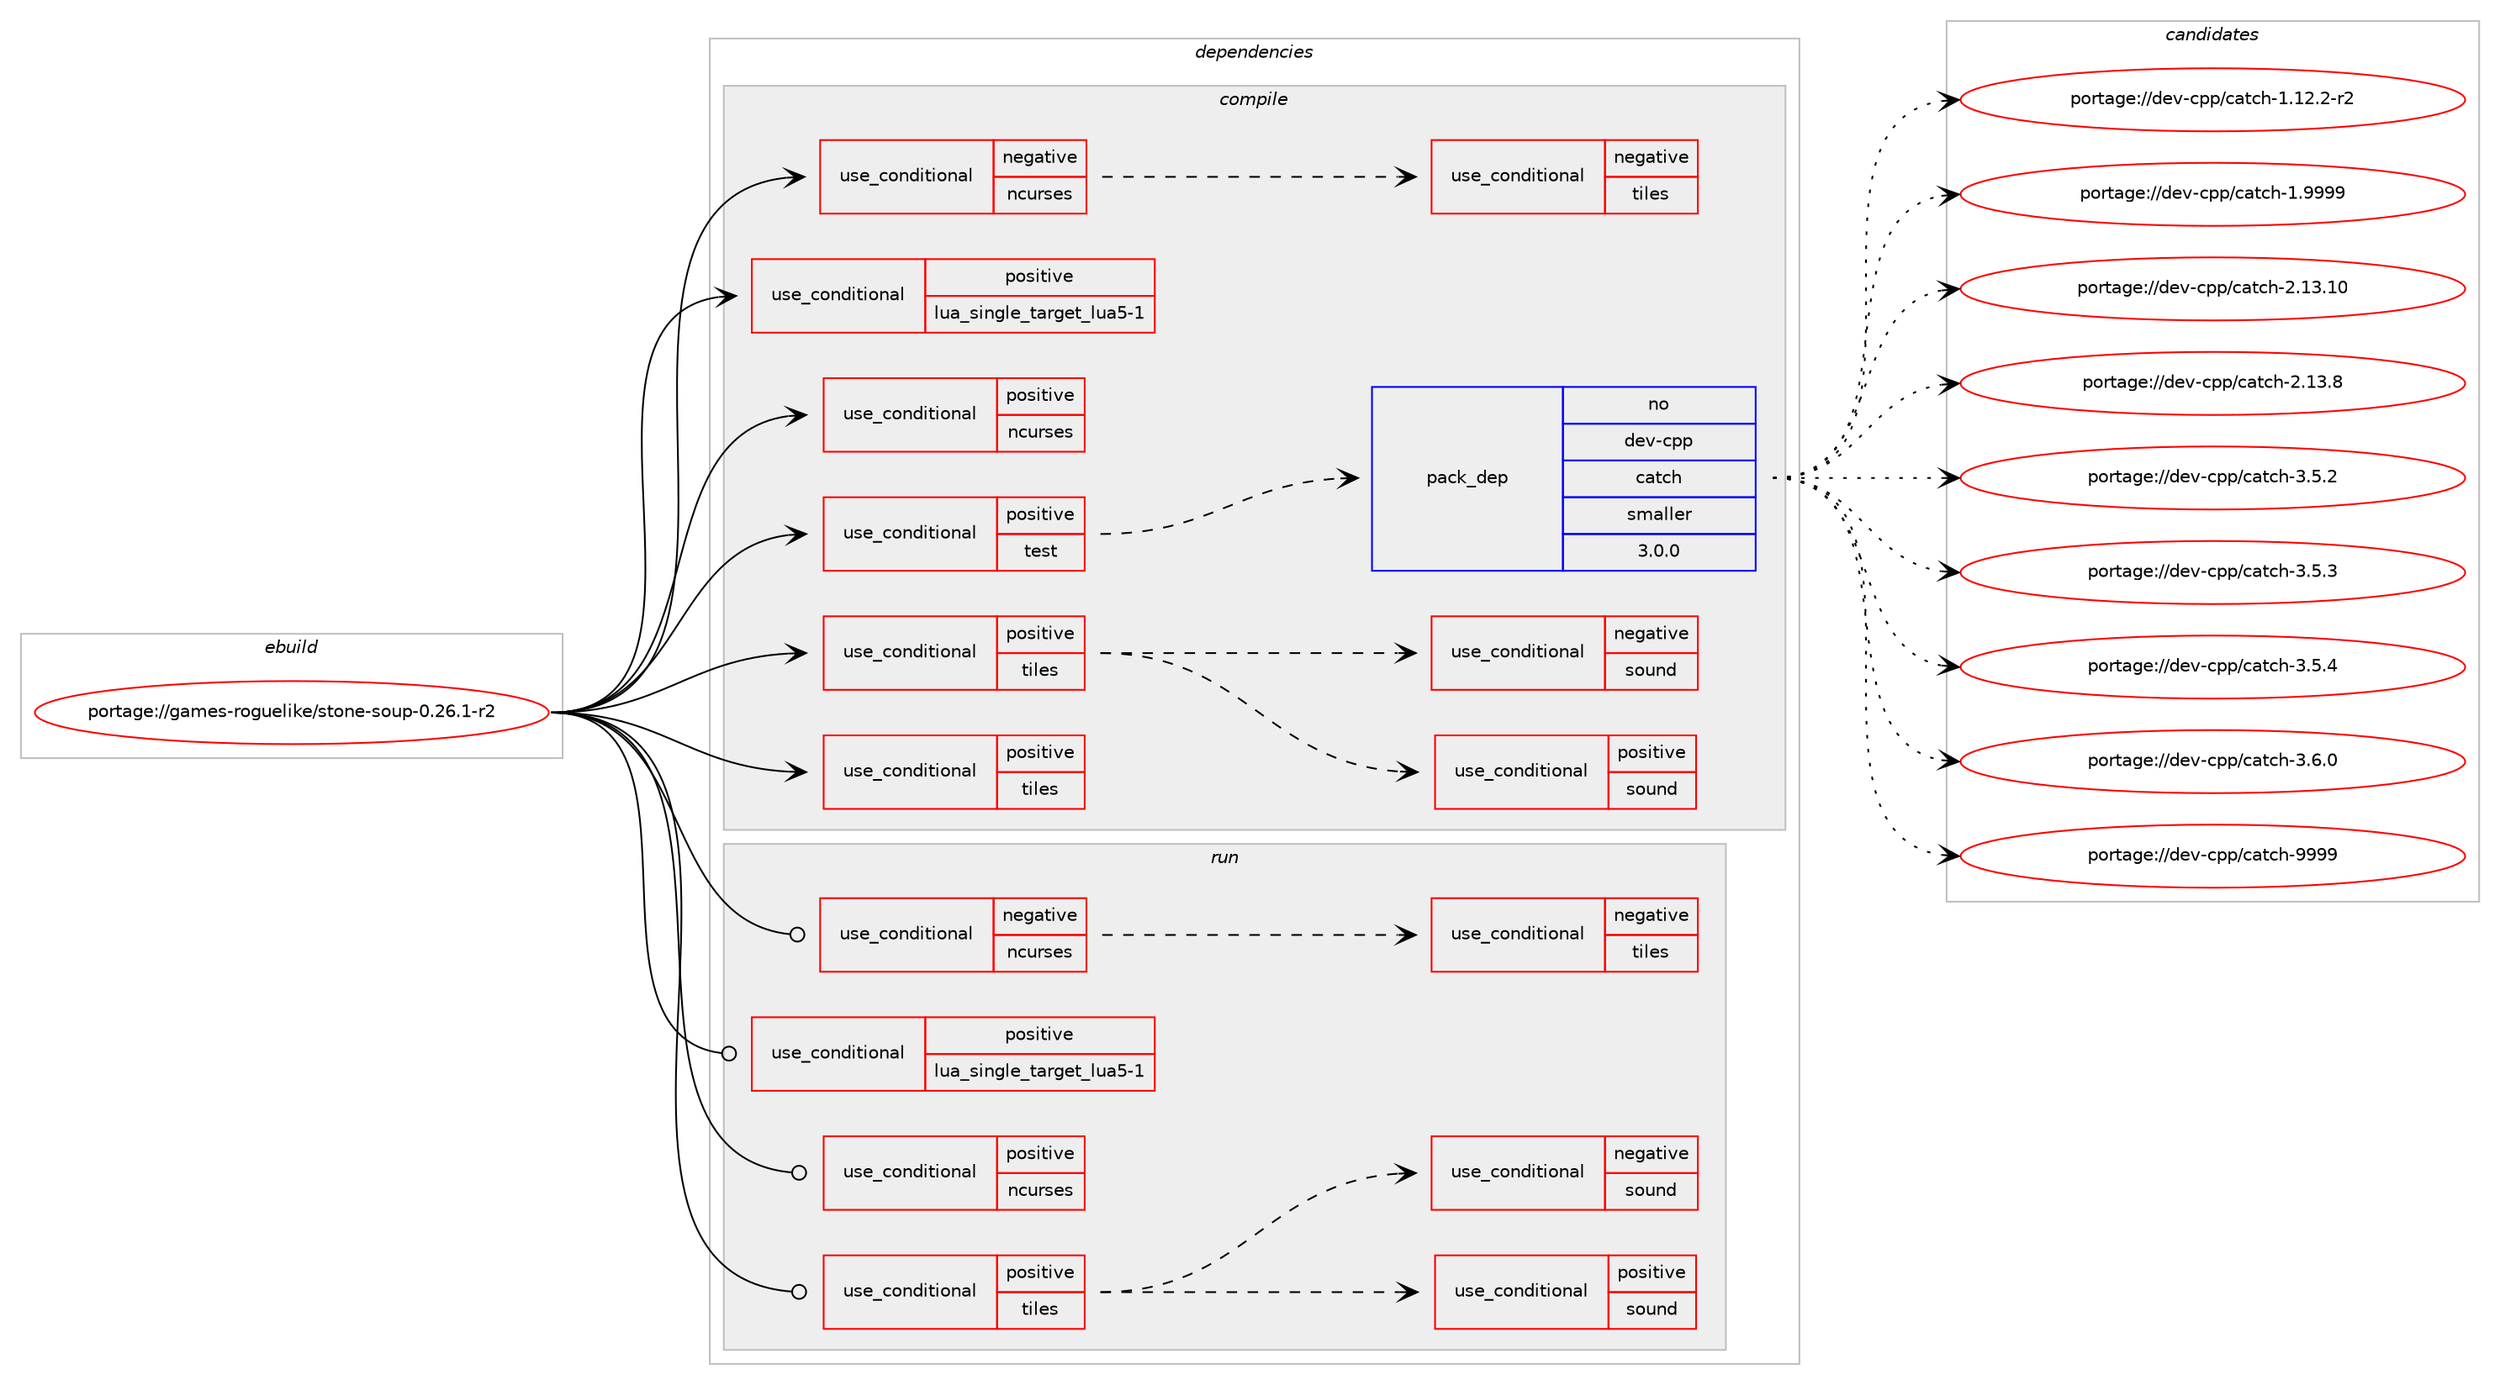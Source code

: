 digraph prolog {

# *************
# Graph options
# *************

newrank=true;
concentrate=true;
compound=true;
graph [rankdir=LR,fontname=Helvetica,fontsize=10,ranksep=1.5];#, ranksep=2.5, nodesep=0.2];
edge  [arrowhead=vee];
node  [fontname=Helvetica,fontsize=10];

# **********
# The ebuild
# **********

subgraph cluster_leftcol {
color=gray;
rank=same;
label=<<i>ebuild</i>>;
id [label="portage://games-roguelike/stone-soup-0.26.1-r2", color=red, width=4, href="../games-roguelike/stone-soup-0.26.1-r2.svg"];
}

# ****************
# The dependencies
# ****************

subgraph cluster_midcol {
color=gray;
label=<<i>dependencies</i>>;
subgraph cluster_compile {
fillcolor="#eeeeee";
style=filled;
label=<<i>compile</i>>;
subgraph cond62873 {
dependency116254 [label=<<TABLE BORDER="0" CELLBORDER="1" CELLSPACING="0" CELLPADDING="4"><TR><TD ROWSPAN="3" CELLPADDING="10">use_conditional</TD></TR><TR><TD>negative</TD></TR><TR><TD>ncurses</TD></TR></TABLE>>, shape=none, color=red];
subgraph cond62874 {
dependency116255 [label=<<TABLE BORDER="0" CELLBORDER="1" CELLSPACING="0" CELLPADDING="4"><TR><TD ROWSPAN="3" CELLPADDING="10">use_conditional</TD></TR><TR><TD>negative</TD></TR><TR><TD>tiles</TD></TR></TABLE>>, shape=none, color=red];
# *** BEGIN UNKNOWN DEPENDENCY TYPE (TODO) ***
# dependency116255 -> package_dependency(portage://games-roguelike/stone-soup-0.26.1-r2,install,no,sys-libs,ncurses,none,[,,],[slot(0)],[])
# *** END UNKNOWN DEPENDENCY TYPE (TODO) ***

}
dependency116254:e -> dependency116255:w [weight=20,style="dashed",arrowhead="vee"];
}
id:e -> dependency116254:w [weight=20,style="solid",arrowhead="vee"];
subgraph cond62875 {
dependency116256 [label=<<TABLE BORDER="0" CELLBORDER="1" CELLSPACING="0" CELLPADDING="4"><TR><TD ROWSPAN="3" CELLPADDING="10">use_conditional</TD></TR><TR><TD>positive</TD></TR><TR><TD>lua_single_target_lua5-1</TD></TR></TABLE>>, shape=none, color=red];
# *** BEGIN UNKNOWN DEPENDENCY TYPE (TODO) ***
# dependency116256 -> package_dependency(portage://games-roguelike/stone-soup-0.26.1-r2,install,no,dev-lang,lua,none,[,,],[slot(5.1)],[use(enable(deprecated),none)])
# *** END UNKNOWN DEPENDENCY TYPE (TODO) ***

}
id:e -> dependency116256:w [weight=20,style="solid",arrowhead="vee"];
subgraph cond62876 {
dependency116257 [label=<<TABLE BORDER="0" CELLBORDER="1" CELLSPACING="0" CELLPADDING="4"><TR><TD ROWSPAN="3" CELLPADDING="10">use_conditional</TD></TR><TR><TD>positive</TD></TR><TR><TD>ncurses</TD></TR></TABLE>>, shape=none, color=red];
# *** BEGIN UNKNOWN DEPENDENCY TYPE (TODO) ***
# dependency116257 -> package_dependency(portage://games-roguelike/stone-soup-0.26.1-r2,install,no,sys-libs,ncurses,none,[,,],[slot(0)],[])
# *** END UNKNOWN DEPENDENCY TYPE (TODO) ***

}
id:e -> dependency116257:w [weight=20,style="solid",arrowhead="vee"];
subgraph cond62877 {
dependency116258 [label=<<TABLE BORDER="0" CELLBORDER="1" CELLSPACING="0" CELLPADDING="4"><TR><TD ROWSPAN="3" CELLPADDING="10">use_conditional</TD></TR><TR><TD>positive</TD></TR><TR><TD>test</TD></TR></TABLE>>, shape=none, color=red];
subgraph pack51880 {
dependency116259 [label=<<TABLE BORDER="0" CELLBORDER="1" CELLSPACING="0" CELLPADDING="4" WIDTH="220"><TR><TD ROWSPAN="6" CELLPADDING="30">pack_dep</TD></TR><TR><TD WIDTH="110">no</TD></TR><TR><TD>dev-cpp</TD></TR><TR><TD>catch</TD></TR><TR><TD>smaller</TD></TR><TR><TD>3.0.0</TD></TR></TABLE>>, shape=none, color=blue];
}
dependency116258:e -> dependency116259:w [weight=20,style="dashed",arrowhead="vee"];
}
id:e -> dependency116258:w [weight=20,style="solid",arrowhead="vee"];
subgraph cond62878 {
dependency116260 [label=<<TABLE BORDER="0" CELLBORDER="1" CELLSPACING="0" CELLPADDING="4"><TR><TD ROWSPAN="3" CELLPADDING="10">use_conditional</TD></TR><TR><TD>positive</TD></TR><TR><TD>tiles</TD></TR></TABLE>>, shape=none, color=red];
# *** BEGIN UNKNOWN DEPENDENCY TYPE (TODO) ***
# dependency116260 -> package_dependency(portage://games-roguelike/stone-soup-0.26.1-r2,install,no,media-fonts,dejavu,none,[,,],[],[])
# *** END UNKNOWN DEPENDENCY TYPE (TODO) ***

# *** BEGIN UNKNOWN DEPENDENCY TYPE (TODO) ***
# dependency116260 -> package_dependency(portage://games-roguelike/stone-soup-0.26.1-r2,install,no,media-libs,freetype,none,[,,],[slot(2)],[])
# *** END UNKNOWN DEPENDENCY TYPE (TODO) ***

# *** BEGIN UNKNOWN DEPENDENCY TYPE (TODO) ***
# dependency116260 -> package_dependency(portage://games-roguelike/stone-soup-0.26.1-r2,install,no,media-libs,libpng,none,[,,],[slot(0)],[])
# *** END UNKNOWN DEPENDENCY TYPE (TODO) ***

subgraph cond62879 {
dependency116261 [label=<<TABLE BORDER="0" CELLBORDER="1" CELLSPACING="0" CELLPADDING="4"><TR><TD ROWSPAN="3" CELLPADDING="10">use_conditional</TD></TR><TR><TD>positive</TD></TR><TR><TD>sound</TD></TR></TABLE>>, shape=none, color=red];
# *** BEGIN UNKNOWN DEPENDENCY TYPE (TODO) ***
# dependency116261 -> package_dependency(portage://games-roguelike/stone-soup-0.26.1-r2,install,no,media-libs,libsdl2,none,[,,],[],[use(enable(X),none),use(enable(opengl),none),use(enable(sound),none),use(enable(video),none)])
# *** END UNKNOWN DEPENDENCY TYPE (TODO) ***

# *** BEGIN UNKNOWN DEPENDENCY TYPE (TODO) ***
# dependency116261 -> package_dependency(portage://games-roguelike/stone-soup-0.26.1-r2,install,no,media-libs,sdl2-mixer,none,[,,],[],[])
# *** END UNKNOWN DEPENDENCY TYPE (TODO) ***

}
dependency116260:e -> dependency116261:w [weight=20,style="dashed",arrowhead="vee"];
subgraph cond62880 {
dependency116262 [label=<<TABLE BORDER="0" CELLBORDER="1" CELLSPACING="0" CELLPADDING="4"><TR><TD ROWSPAN="3" CELLPADDING="10">use_conditional</TD></TR><TR><TD>negative</TD></TR><TR><TD>sound</TD></TR></TABLE>>, shape=none, color=red];
# *** BEGIN UNKNOWN DEPENDENCY TYPE (TODO) ***
# dependency116262 -> package_dependency(portage://games-roguelike/stone-soup-0.26.1-r2,install,no,media-libs,libsdl2,none,[,,],[],[use(enable(X),none),use(enable(opengl),none),use(enable(video),none)])
# *** END UNKNOWN DEPENDENCY TYPE (TODO) ***

}
dependency116260:e -> dependency116262:w [weight=20,style="dashed",arrowhead="vee"];
# *** BEGIN UNKNOWN DEPENDENCY TYPE (TODO) ***
# dependency116260 -> package_dependency(portage://games-roguelike/stone-soup-0.26.1-r2,install,no,media-libs,sdl2-image,none,[,,],[],[use(enable(png),none)])
# *** END UNKNOWN DEPENDENCY TYPE (TODO) ***

# *** BEGIN UNKNOWN DEPENDENCY TYPE (TODO) ***
# dependency116260 -> package_dependency(portage://games-roguelike/stone-soup-0.26.1-r2,install,no,virtual,glu,none,[,,],[],[])
# *** END UNKNOWN DEPENDENCY TYPE (TODO) ***

# *** BEGIN UNKNOWN DEPENDENCY TYPE (TODO) ***
# dependency116260 -> package_dependency(portage://games-roguelike/stone-soup-0.26.1-r2,install,no,virtual,opengl,none,[,,],[],[])
# *** END UNKNOWN DEPENDENCY TYPE (TODO) ***

}
id:e -> dependency116260:w [weight=20,style="solid",arrowhead="vee"];
subgraph cond62881 {
dependency116263 [label=<<TABLE BORDER="0" CELLBORDER="1" CELLSPACING="0" CELLPADDING="4"><TR><TD ROWSPAN="3" CELLPADDING="10">use_conditional</TD></TR><TR><TD>positive</TD></TR><TR><TD>tiles</TD></TR></TABLE>>, shape=none, color=red];
# *** BEGIN UNKNOWN DEPENDENCY TYPE (TODO) ***
# dependency116263 -> package_dependency(portage://games-roguelike/stone-soup-0.26.1-r2,install,no,sys-libs,ncurses,none,[,,],[slot(0)],[])
# *** END UNKNOWN DEPENDENCY TYPE (TODO) ***

}
id:e -> dependency116263:w [weight=20,style="solid",arrowhead="vee"];
# *** BEGIN UNKNOWN DEPENDENCY TYPE (TODO) ***
# id -> package_dependency(portage://games-roguelike/stone-soup-0.26.1-r2,install,no,dev-db,sqlite,none,[,,],[slot(3)],[])
# *** END UNKNOWN DEPENDENCY TYPE (TODO) ***

# *** BEGIN UNKNOWN DEPENDENCY TYPE (TODO) ***
# id -> package_dependency(portage://games-roguelike/stone-soup-0.26.1-r2,install,no,sys-libs,zlib,none,[,,],[],[])
# *** END UNKNOWN DEPENDENCY TYPE (TODO) ***

}
subgraph cluster_compileandrun {
fillcolor="#eeeeee";
style=filled;
label=<<i>compile and run</i>>;
}
subgraph cluster_run {
fillcolor="#eeeeee";
style=filled;
label=<<i>run</i>>;
subgraph cond62882 {
dependency116264 [label=<<TABLE BORDER="0" CELLBORDER="1" CELLSPACING="0" CELLPADDING="4"><TR><TD ROWSPAN="3" CELLPADDING="10">use_conditional</TD></TR><TR><TD>negative</TD></TR><TR><TD>ncurses</TD></TR></TABLE>>, shape=none, color=red];
subgraph cond62883 {
dependency116265 [label=<<TABLE BORDER="0" CELLBORDER="1" CELLSPACING="0" CELLPADDING="4"><TR><TD ROWSPAN="3" CELLPADDING="10">use_conditional</TD></TR><TR><TD>negative</TD></TR><TR><TD>tiles</TD></TR></TABLE>>, shape=none, color=red];
# *** BEGIN UNKNOWN DEPENDENCY TYPE (TODO) ***
# dependency116265 -> package_dependency(portage://games-roguelike/stone-soup-0.26.1-r2,run,no,sys-libs,ncurses,none,[,,],[slot(0)],[])
# *** END UNKNOWN DEPENDENCY TYPE (TODO) ***

}
dependency116264:e -> dependency116265:w [weight=20,style="dashed",arrowhead="vee"];
}
id:e -> dependency116264:w [weight=20,style="solid",arrowhead="odot"];
subgraph cond62884 {
dependency116266 [label=<<TABLE BORDER="0" CELLBORDER="1" CELLSPACING="0" CELLPADDING="4"><TR><TD ROWSPAN="3" CELLPADDING="10">use_conditional</TD></TR><TR><TD>positive</TD></TR><TR><TD>lua_single_target_lua5-1</TD></TR></TABLE>>, shape=none, color=red];
# *** BEGIN UNKNOWN DEPENDENCY TYPE (TODO) ***
# dependency116266 -> package_dependency(portage://games-roguelike/stone-soup-0.26.1-r2,run,no,dev-lang,lua,none,[,,],[slot(5.1)],[use(enable(deprecated),none)])
# *** END UNKNOWN DEPENDENCY TYPE (TODO) ***

}
id:e -> dependency116266:w [weight=20,style="solid",arrowhead="odot"];
subgraph cond62885 {
dependency116267 [label=<<TABLE BORDER="0" CELLBORDER="1" CELLSPACING="0" CELLPADDING="4"><TR><TD ROWSPAN="3" CELLPADDING="10">use_conditional</TD></TR><TR><TD>positive</TD></TR><TR><TD>ncurses</TD></TR></TABLE>>, shape=none, color=red];
# *** BEGIN UNKNOWN DEPENDENCY TYPE (TODO) ***
# dependency116267 -> package_dependency(portage://games-roguelike/stone-soup-0.26.1-r2,run,no,sys-libs,ncurses,none,[,,],[slot(0)],[])
# *** END UNKNOWN DEPENDENCY TYPE (TODO) ***

}
id:e -> dependency116267:w [weight=20,style="solid",arrowhead="odot"];
subgraph cond62886 {
dependency116268 [label=<<TABLE BORDER="0" CELLBORDER="1" CELLSPACING="0" CELLPADDING="4"><TR><TD ROWSPAN="3" CELLPADDING="10">use_conditional</TD></TR><TR><TD>positive</TD></TR><TR><TD>tiles</TD></TR></TABLE>>, shape=none, color=red];
# *** BEGIN UNKNOWN DEPENDENCY TYPE (TODO) ***
# dependency116268 -> package_dependency(portage://games-roguelike/stone-soup-0.26.1-r2,run,no,media-fonts,dejavu,none,[,,],[],[])
# *** END UNKNOWN DEPENDENCY TYPE (TODO) ***

# *** BEGIN UNKNOWN DEPENDENCY TYPE (TODO) ***
# dependency116268 -> package_dependency(portage://games-roguelike/stone-soup-0.26.1-r2,run,no,media-libs,freetype,none,[,,],[slot(2)],[])
# *** END UNKNOWN DEPENDENCY TYPE (TODO) ***

# *** BEGIN UNKNOWN DEPENDENCY TYPE (TODO) ***
# dependency116268 -> package_dependency(portage://games-roguelike/stone-soup-0.26.1-r2,run,no,media-libs,libpng,none,[,,],[slot(0)],[])
# *** END UNKNOWN DEPENDENCY TYPE (TODO) ***

subgraph cond62887 {
dependency116269 [label=<<TABLE BORDER="0" CELLBORDER="1" CELLSPACING="0" CELLPADDING="4"><TR><TD ROWSPAN="3" CELLPADDING="10">use_conditional</TD></TR><TR><TD>positive</TD></TR><TR><TD>sound</TD></TR></TABLE>>, shape=none, color=red];
# *** BEGIN UNKNOWN DEPENDENCY TYPE (TODO) ***
# dependency116269 -> package_dependency(portage://games-roguelike/stone-soup-0.26.1-r2,run,no,media-libs,libsdl2,none,[,,],[],[use(enable(X),none),use(enable(opengl),none),use(enable(sound),none),use(enable(video),none)])
# *** END UNKNOWN DEPENDENCY TYPE (TODO) ***

# *** BEGIN UNKNOWN DEPENDENCY TYPE (TODO) ***
# dependency116269 -> package_dependency(portage://games-roguelike/stone-soup-0.26.1-r2,run,no,media-libs,sdl2-mixer,none,[,,],[],[])
# *** END UNKNOWN DEPENDENCY TYPE (TODO) ***

}
dependency116268:e -> dependency116269:w [weight=20,style="dashed",arrowhead="vee"];
subgraph cond62888 {
dependency116270 [label=<<TABLE BORDER="0" CELLBORDER="1" CELLSPACING="0" CELLPADDING="4"><TR><TD ROWSPAN="3" CELLPADDING="10">use_conditional</TD></TR><TR><TD>negative</TD></TR><TR><TD>sound</TD></TR></TABLE>>, shape=none, color=red];
# *** BEGIN UNKNOWN DEPENDENCY TYPE (TODO) ***
# dependency116270 -> package_dependency(portage://games-roguelike/stone-soup-0.26.1-r2,run,no,media-libs,libsdl2,none,[,,],[],[use(enable(X),none),use(enable(opengl),none),use(enable(video),none)])
# *** END UNKNOWN DEPENDENCY TYPE (TODO) ***

}
dependency116268:e -> dependency116270:w [weight=20,style="dashed",arrowhead="vee"];
# *** BEGIN UNKNOWN DEPENDENCY TYPE (TODO) ***
# dependency116268 -> package_dependency(portage://games-roguelike/stone-soup-0.26.1-r2,run,no,media-libs,sdl2-image,none,[,,],[],[use(enable(png),none)])
# *** END UNKNOWN DEPENDENCY TYPE (TODO) ***

# *** BEGIN UNKNOWN DEPENDENCY TYPE (TODO) ***
# dependency116268 -> package_dependency(portage://games-roguelike/stone-soup-0.26.1-r2,run,no,virtual,glu,none,[,,],[],[])
# *** END UNKNOWN DEPENDENCY TYPE (TODO) ***

# *** BEGIN UNKNOWN DEPENDENCY TYPE (TODO) ***
# dependency116268 -> package_dependency(portage://games-roguelike/stone-soup-0.26.1-r2,run,no,virtual,opengl,none,[,,],[],[])
# *** END UNKNOWN DEPENDENCY TYPE (TODO) ***

}
id:e -> dependency116268:w [weight=20,style="solid",arrowhead="odot"];
# *** BEGIN UNKNOWN DEPENDENCY TYPE (TODO) ***
# id -> package_dependency(portage://games-roguelike/stone-soup-0.26.1-r2,run,no,dev-db,sqlite,none,[,,],[slot(3)],[])
# *** END UNKNOWN DEPENDENCY TYPE (TODO) ***

# *** BEGIN UNKNOWN DEPENDENCY TYPE (TODO) ***
# id -> package_dependency(portage://games-roguelike/stone-soup-0.26.1-r2,run,no,sys-libs,zlib,none,[,,],[],[])
# *** END UNKNOWN DEPENDENCY TYPE (TODO) ***

}
}

# **************
# The candidates
# **************

subgraph cluster_choices {
rank=same;
color=gray;
label=<<i>candidates</i>>;

subgraph choice51880 {
color=black;
nodesep=1;
choice100101118459911211247999711699104454946495046504511450 [label="portage://dev-cpp/catch-1.12.2-r2", color=red, width=4,href="../dev-cpp/catch-1.12.2-r2.svg"];
choice10010111845991121124799971169910445494657575757 [label="portage://dev-cpp/catch-1.9999", color=red, width=4,href="../dev-cpp/catch-1.9999.svg"];
choice1001011184599112112479997116991044550464951464948 [label="portage://dev-cpp/catch-2.13.10", color=red, width=4,href="../dev-cpp/catch-2.13.10.svg"];
choice10010111845991121124799971169910445504649514656 [label="portage://dev-cpp/catch-2.13.8", color=red, width=4,href="../dev-cpp/catch-2.13.8.svg"];
choice100101118459911211247999711699104455146534650 [label="portage://dev-cpp/catch-3.5.2", color=red, width=4,href="../dev-cpp/catch-3.5.2.svg"];
choice100101118459911211247999711699104455146534651 [label="portage://dev-cpp/catch-3.5.3", color=red, width=4,href="../dev-cpp/catch-3.5.3.svg"];
choice100101118459911211247999711699104455146534652 [label="portage://dev-cpp/catch-3.5.4", color=red, width=4,href="../dev-cpp/catch-3.5.4.svg"];
choice100101118459911211247999711699104455146544648 [label="portage://dev-cpp/catch-3.6.0", color=red, width=4,href="../dev-cpp/catch-3.6.0.svg"];
choice1001011184599112112479997116991044557575757 [label="portage://dev-cpp/catch-9999", color=red, width=4,href="../dev-cpp/catch-9999.svg"];
dependency116259:e -> choice100101118459911211247999711699104454946495046504511450:w [style=dotted,weight="100"];
dependency116259:e -> choice10010111845991121124799971169910445494657575757:w [style=dotted,weight="100"];
dependency116259:e -> choice1001011184599112112479997116991044550464951464948:w [style=dotted,weight="100"];
dependency116259:e -> choice10010111845991121124799971169910445504649514656:w [style=dotted,weight="100"];
dependency116259:e -> choice100101118459911211247999711699104455146534650:w [style=dotted,weight="100"];
dependency116259:e -> choice100101118459911211247999711699104455146534651:w [style=dotted,weight="100"];
dependency116259:e -> choice100101118459911211247999711699104455146534652:w [style=dotted,weight="100"];
dependency116259:e -> choice100101118459911211247999711699104455146544648:w [style=dotted,weight="100"];
dependency116259:e -> choice1001011184599112112479997116991044557575757:w [style=dotted,weight="100"];
}
}

}
